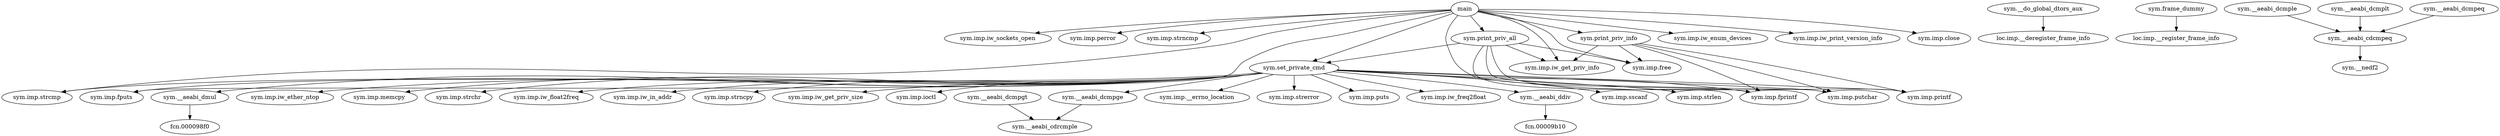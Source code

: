 digraph code {
  "0x000094e4" [label="main"];
  "0x000094e4" -> "0x0000884c";
  "0x0000884c" [label="sym.imp.iw_sockets_open"];
  "0x000094e4" -> "0x00008864";
  "0x00008864" [label="sym.imp.perror"];
  "0x000094e4" -> "0x000088b8";
  "0x000088b8" [label="sym.imp.strncmp"];
  "0x000094e4" -> "0x000088e8";
  "0x000088e8" [label="sym.imp.strcmp"];
  "0x000094e4" -> "0x00008810";
  "0x00008810" [label="sym.imp.iw_enum_devices"];
  "0x000094e4" -> "0x0000893c";
  "0x0000893c" [label="sym.imp.fputs"];
  "0x000094e4" -> "0x00008948";
  "0x00008948" [label="sym.imp.iw_print_version_info"];
  "0x000094e4" -> "0x00008a88";
  "0x00008a88" [label="sym.print_priv_info"];
  "0x000094e4" -> "0x0000940c";
  "0x0000940c" [label="sym.print_priv_all"];
  "0x000094e4" -> "0x00008918";
  "0x00008918" [label="sym.imp.iw_get_priv_info"];
  "0x000094e4" -> "0x00008888";
  "0x00008888" [label="sym.imp.fprintf"];
  "0x000094e4" -> "0x0000896c";
  "0x0000896c" [label="sym.imp.free"];
  "0x000094e4" -> "0x00008b74";
  "0x00008b74" [label="sym.set_private_cmd"];
  "0x000094e4" -> "0x00008960";
  "0x00008960" [label="sym.imp.close"];
  "0x000089f0" [label="sym.__do_global_dtors_aux"];
  "0x000089f0" -> "0x00008894";
  "0x00008894" [label="loc.imp.__deregister_frame_info"];
  "0x00008a34" [label="sym.frame_dummy"];
  "0x00008a34" -> "0x00008954";
  "0x00008954" [label="loc.imp.__register_frame_info"];
  "0x00008a88" [label="sym.print_priv_info"];
  "0x00008a88" -> "0x00008918";
  "0x00008918" [label="sym.imp.iw_get_priv_info"];
  "0x00008a88" -> "0x00008888";
  "0x00008888" [label="sym.imp.fprintf"];
  "0x00008a88" -> "0x00008828";
  "0x00008828" [label="sym.imp.printf"];
  "0x00008a88" -> "0x00008804";
  "0x00008804" [label="sym.imp.putchar"];
  "0x00008a88" -> "0x0000896c";
  "0x0000896c" [label="sym.imp.free"];
  "0x00008b74" [label="sym.set_private_cmd"];
  "0x00008b74" -> "0x000088d0";
  "0x000088d0" [label="sym.imp.sscanf"];
  "0x00008b74" -> "0x000088e8";
  "0x000088e8" [label="sym.imp.strcmp"];
  "0x00008b74" -> "0x00008888";
  "0x00008888" [label="sym.imp.fprintf"];
  "0x00008b74" -> "0x00008924";
  "0x00008924" [label="sym.imp.strlen"];
  "0x00008b74" -> "0x00008858";
  "0x00008858" [label="sym.imp.memcpy"];
  "0x00008b74" -> "0x00008930";
  "0x00008930" [label="sym.imp.strchr"];
  "0x00008b74" -> "0x00009710";
  "0x00009710" [label="sym.__muldf3"];
  "0x00008b74" -> "0x000088ac";
  "0x000088ac" [label="sym.imp.iw_float2freq"];
  "0x00008b74" -> "0x00008840";
  "0x00008840" [label="sym.imp.iw_in_addr"];
  "0x00008b74" -> "0x00008828";
  "0x00008828" [label="sym.imp.printf"];
  "0x00008b74" -> "0x000088c4";
  "0x000088c4" [label="sym.imp.strncpy"];
  "0x00008b74" -> "0x000088f4";
  "0x000088f4" [label="sym.imp.iw_get_priv_size"];
  "0x00008b74" -> "0x0000881c";
  "0x0000881c" [label="sym.imp.ioctl"];
  "0x00008b74" -> "0x0000893c";
  "0x0000893c" [label="sym.imp.fputs"];
  "0x00008b74" -> "0x0000890c";
  "0x0000890c" [label="sym.imp.__errno_location"];
  "0x00008b74" -> "0x00008834";
  "0x00008834" [label="sym.imp.strerror"];
  "0x00008b74" -> "0x00008870";
  "0x00008870" [label="sym.imp.puts"];
  "0x00008b74" -> "0x00008900";
  "0x00008900" [label="sym.imp.iw_freq2float"];
  "0x00008b74" -> "0x00009c84";
  "0x00009c84" [label="sym.__aeabi_dcmpge"];
  "0x00008b74" -> "0x0000997c";
  "0x0000997c" [label="sym.__divdf3"];
  "0x00008b74" -> "0x00008804";
  "0x00008804" [label="sym.imp.putchar"];
  "0x00008b74" -> "0x000088a0";
  "0x000088a0" [label="sym.imp.iw_ether_ntop"];
  "0x0000940c" [label="sym.print_priv_all"];
  "0x0000940c" -> "0x00008918";
  "0x00008918" [label="sym.imp.iw_get_priv_info"];
  "0x0000940c" -> "0x00008888";
  "0x00008888" [label="sym.imp.fprintf"];
  "0x0000940c" -> "0x00008828";
  "0x00008828" [label="sym.imp.printf"];
  "0x0000940c" -> "0x00008b74";
  "0x00008b74" [label="sym.set_private_cmd"];
  "0x0000940c" -> "0x00008804";
  "0x00008804" [label="sym.imp.putchar"];
  "0x0000940c" -> "0x0000896c";
  "0x0000896c" [label="sym.imp.free"];
  "0x00009c70" [label="sym.__aeabi_dcmple"];
  "0x00009c70" -> "0x00009c34";
  "0x00009c34" [label="sym.__aeabi_cdcmpeq"];
  "0x00009c34" [label="sym.__aeabi_cdcmple"];
  "0x00009c34" -> "0x00009b90";
  "0x00009b90" [label="sym.__nedf2"];
  "0x00009c5c" [label="sym.__aeabi_dcmplt"];
  "0x00009c5c" -> "0x00009c34";
  "0x00009c34" [label="sym.__aeabi_cdcmpeq"];
  "0x0000997c" [label="sym.__aeabi_ddiv"];
  "0x0000997c" -> "0x00009b10";
  "0x00009b10" [label="fcn.00009b10"];
  "0x00009710" [label="sym.__aeabi_dmul"];
  "0x00009710" -> "0x000098f0";
  "0x000098f0" [label="fcn.000098f0"];
  "0x00009c98" [label="sym.__aeabi_dcmpgt"];
  "0x00009c98" -> "0x00009c18";
  "0x00009c18" [label="sym.__aeabi_cdrcmple"];
  "0x00009c84" [label="sym.__aeabi_dcmpge"];
  "0x00009c84" -> "0x00009c18";
  "0x00009c18" [label="sym.__aeabi_cdrcmple"];
  "0x00009c48" [label="sym.__aeabi_dcmpeq"];
  "0x00009c48" -> "0x00009c34";
  "0x00009c34" [label="sym.__aeabi_cdcmpeq"];
}